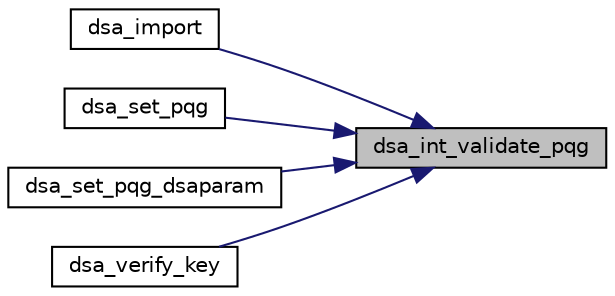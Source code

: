 digraph "dsa_int_validate_pqg"
{
 // LATEX_PDF_SIZE
  edge [fontname="Helvetica",fontsize="10",labelfontname="Helvetica",labelfontsize="10"];
  node [fontname="Helvetica",fontsize="10",shape=record];
  rankdir="RL";
  Node1 [label="dsa_int_validate_pqg",height=0.2,width=0.4,color="black", fillcolor="grey75", style="filled", fontcolor="black",tooltip="Non-complex part (no primality testing) of the validation of DSA params (p, q, g)"];
  Node1 -> Node2 [dir="back",color="midnightblue",fontsize="10",style="solid",fontname="Helvetica"];
  Node2 [label="dsa_import",height=0.2,width=0.4,color="black", fillcolor="white", style="filled",URL="$dsa__import_8c.html#ab814d8871b40e7f60c3ed6a16990dac2",tooltip="Import a DSA key."];
  Node1 -> Node3 [dir="back",color="midnightblue",fontsize="10",style="solid",fontname="Helvetica"];
  Node3 [label="dsa_set_pqg",height=0.2,width=0.4,color="black", fillcolor="white", style="filled",URL="$dsa__set_8c.html#a1a72e590daa4df8e866ad2b9d96b3cfb",tooltip="Import DSA's p, q & g from raw numbers."];
  Node1 -> Node4 [dir="back",color="midnightblue",fontsize="10",style="solid",fontname="Helvetica"];
  Node4 [label="dsa_set_pqg_dsaparam",height=0.2,width=0.4,color="black", fillcolor="white", style="filled",URL="$dsa__set__pqg__dsaparam_8c.html#a81296ca7f683d91e0bf24c2b747044e4",tooltip="Import DSA's p, q & g from dsaparam."];
  Node1 -> Node5 [dir="back",color="midnightblue",fontsize="10",style="solid",fontname="Helvetica"];
  Node5 [label="dsa_verify_key",height=0.2,width=0.4,color="black", fillcolor="white", style="filled",URL="$dsa__verify__key_8c.html#ab33288a9b242958a7ef81c677ffff516",tooltip="Validate a DSA key."];
}
